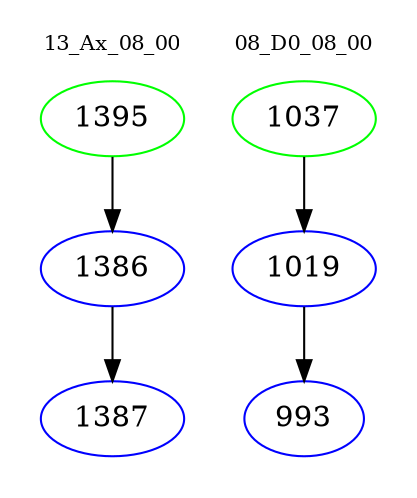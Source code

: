 digraph{
subgraph cluster_0 {
color = white
label = "13_Ax_08_00";
fontsize=10;
T0_1395 [label="1395", color="green"]
T0_1395 -> T0_1386 [color="black"]
T0_1386 [label="1386", color="blue"]
T0_1386 -> T0_1387 [color="black"]
T0_1387 [label="1387", color="blue"]
}
subgraph cluster_1 {
color = white
label = "08_D0_08_00";
fontsize=10;
T1_1037 [label="1037", color="green"]
T1_1037 -> T1_1019 [color="black"]
T1_1019 [label="1019", color="blue"]
T1_1019 -> T1_993 [color="black"]
T1_993 [label="993", color="blue"]
}
}
